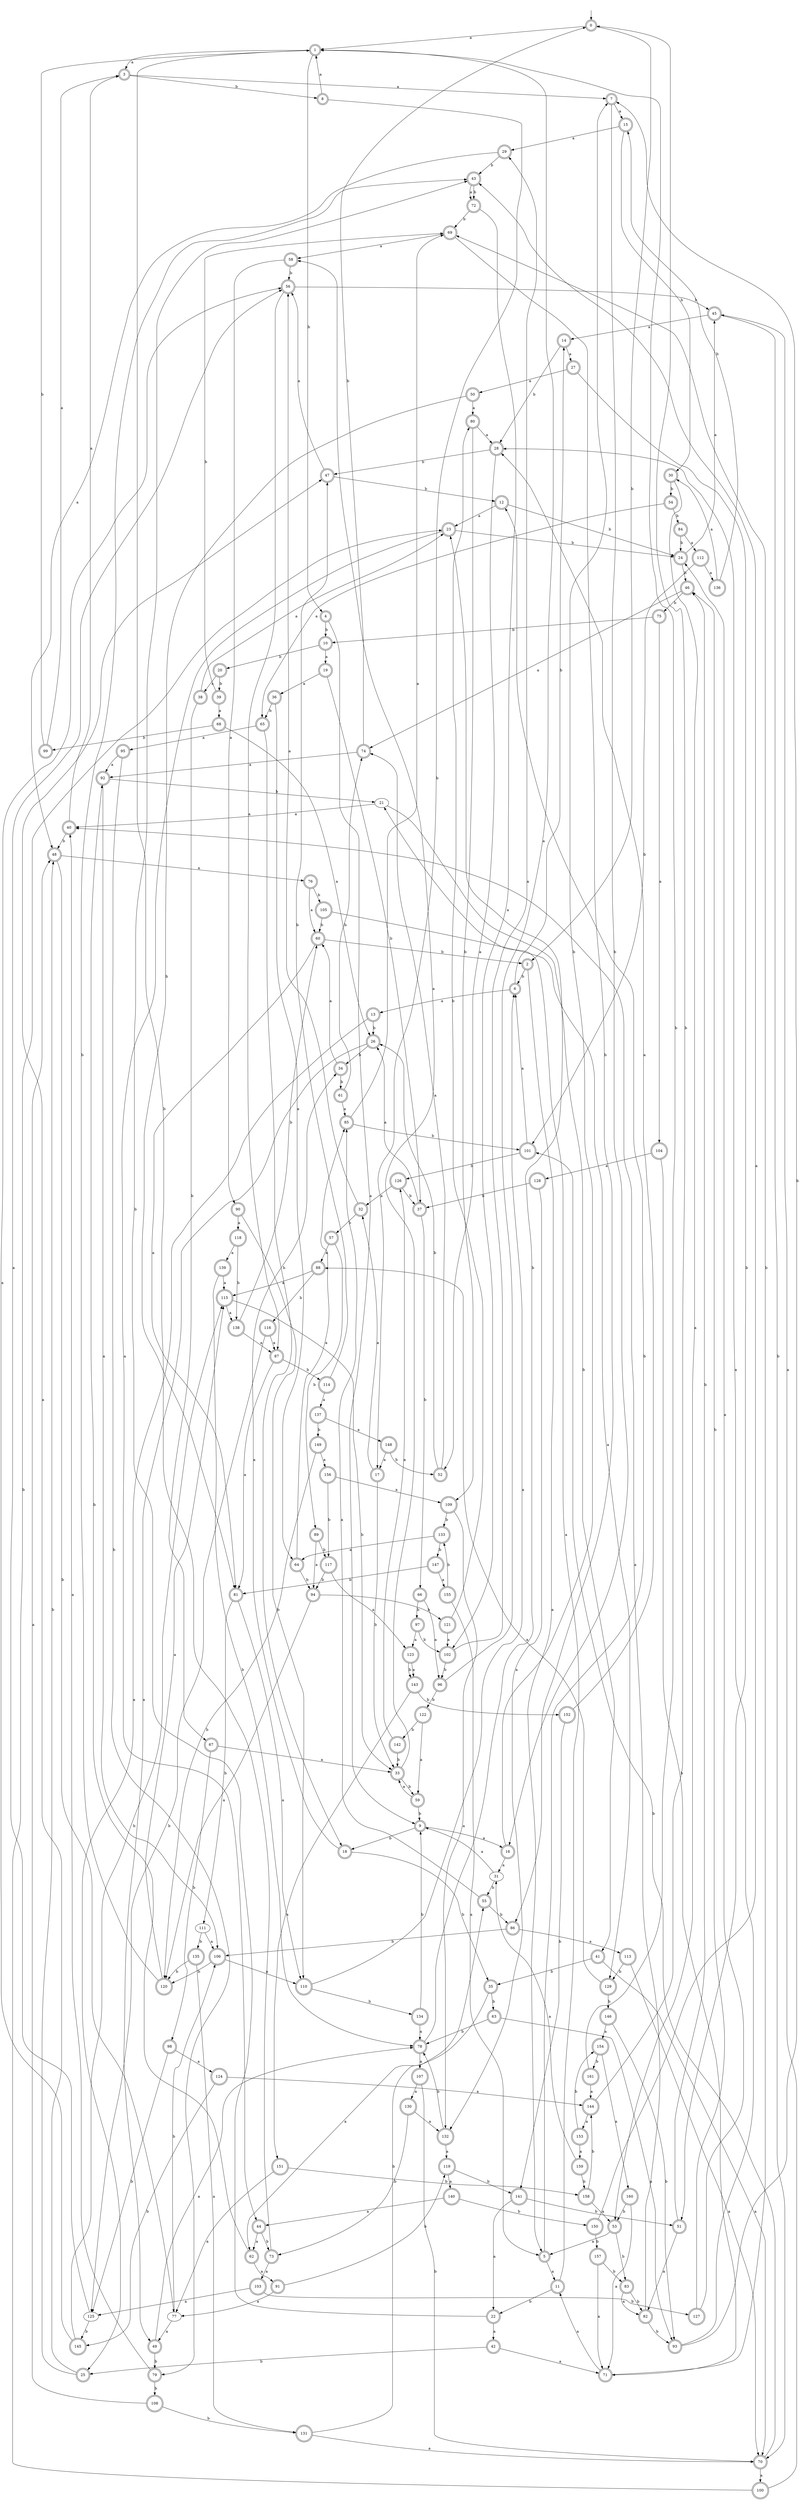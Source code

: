digraph RandomDFA {
  __start0 [label="", shape=none];
  __start0 -> 0 [label=""];
  0 [shape=circle] [shape=doublecircle]
  0 -> 1 [label="a"]
  0 -> 2 [label="b"]
  1 [shape=doublecircle]
  1 -> 3 [label="a"]
  1 -> 4 [label="b"]
  2 [shape=doublecircle]
  2 -> 5 [label="a"]
  2 -> 6 [label="b"]
  3 [shape=doublecircle]
  3 -> 7 [label="a"]
  3 -> 8 [label="b"]
  4 [shape=doublecircle]
  4 -> 9 [label="a"]
  4 -> 10 [label="b"]
  5 [shape=doublecircle]
  5 -> 11 [label="a"]
  5 -> 12 [label="b"]
  6 [shape=doublecircle]
  6 -> 13 [label="a"]
  6 -> 14 [label="b"]
  7 [shape=doublecircle]
  7 -> 15 [label="a"]
  7 -> 16 [label="b"]
  8 [shape=doublecircle]
  8 -> 1 [label="a"]
  8 -> 17 [label="b"]
  9 [shape=doublecircle]
  9 -> 16 [label="a"]
  9 -> 18 [label="b"]
  10 [shape=doublecircle]
  10 -> 19 [label="a"]
  10 -> 20 [label="b"]
  11 [shape=doublecircle]
  11 -> 21 [label="a"]
  11 -> 22 [label="b"]
  12 [shape=doublecircle]
  12 -> 23 [label="a"]
  12 -> 24 [label="b"]
  13 [shape=doublecircle]
  13 -> 25 [label="a"]
  13 -> 26 [label="b"]
  14 [shape=doublecircle]
  14 -> 27 [label="a"]
  14 -> 28 [label="b"]
  15 [shape=doublecircle]
  15 -> 29 [label="a"]
  15 -> 30 [label="b"]
  16 [shape=doublecircle]
  16 -> 31 [label="a"]
  16 -> 7 [label="b"]
  17 [shape=doublecircle]
  17 -> 32 [label="a"]
  17 -> 33 [label="b"]
  18 [shape=doublecircle]
  18 -> 34 [label="a"]
  18 -> 35 [label="b"]
  19 [shape=doublecircle]
  19 -> 36 [label="a"]
  19 -> 37 [label="b"]
  20 [shape=doublecircle]
  20 -> 38 [label="a"]
  20 -> 39 [label="b"]
  21
  21 -> 40 [label="a"]
  21 -> 41 [label="b"]
  22 [shape=doublecircle]
  22 -> 42 [label="a"]
  22 -> 43 [label="b"]
  23 [shape=doublecircle]
  23 -> 44 [label="a"]
  23 -> 24 [label="b"]
  24 [shape=doublecircle]
  24 -> 45 [label="a"]
  24 -> 46 [label="b"]
  25 [shape=doublecircle]
  25 -> 47 [label="a"]
  25 -> 48 [label="b"]
  26 [shape=doublecircle]
  26 -> 49 [label="a"]
  26 -> 34 [label="b"]
  27 [shape=doublecircle]
  27 -> 50 [label="a"]
  27 -> 51 [label="b"]
  28 [shape=doublecircle]
  28 -> 52 [label="a"]
  28 -> 47 [label="b"]
  29 [shape=doublecircle]
  29 -> 48 [label="a"]
  29 -> 43 [label="b"]
  30 [shape=doublecircle]
  30 -> 53 [label="a"]
  30 -> 54 [label="b"]
  31
  31 -> 9 [label="a"]
  31 -> 55 [label="b"]
  32 [shape=doublecircle]
  32 -> 56 [label="a"]
  32 -> 57 [label="b"]
  33 [shape=doublecircle]
  33 -> 58 [label="a"]
  33 -> 59 [label="b"]
  34 [shape=doublecircle]
  34 -> 60 [label="a"]
  34 -> 61 [label="b"]
  35 [shape=doublecircle]
  35 -> 62 [label="a"]
  35 -> 63 [label="b"]
  36 [shape=doublecircle]
  36 -> 64 [label="a"]
  36 -> 65 [label="b"]
  37 [shape=doublecircle]
  37 -> 26 [label="a"]
  37 -> 66 [label="b"]
  38 [shape=doublecircle]
  38 -> 23 [label="a"]
  38 -> 67 [label="b"]
  39 [shape=doublecircle]
  39 -> 68 [label="a"]
  39 -> 69 [label="b"]
  40 [shape=doublecircle]
  40 -> 3 [label="a"]
  40 -> 48 [label="b"]
  41 [shape=doublecircle]
  41 -> 70 [label="a"]
  41 -> 35 [label="b"]
  42 [shape=doublecircle]
  42 -> 71 [label="a"]
  42 -> 25 [label="b"]
  43 [shape=doublecircle]
  43 -> 72 [label="a"]
  43 -> 72 [label="b"]
  44 [shape=doublecircle]
  44 -> 62 [label="a"]
  44 -> 73 [label="b"]
  45 [shape=doublecircle]
  45 -> 14 [label="a"]
  45 -> 70 [label="b"]
  46 [shape=doublecircle]
  46 -> 74 [label="a"]
  46 -> 75 [label="b"]
  47 [shape=doublecircle]
  47 -> 56 [label="a"]
  47 -> 12 [label="b"]
  48 [shape=doublecircle]
  48 -> 76 [label="a"]
  48 -> 77 [label="b"]
  49 [shape=doublecircle]
  49 -> 78 [label="a"]
  49 -> 79 [label="b"]
  50 [shape=doublecircle]
  50 -> 80 [label="a"]
  50 -> 81 [label="b"]
  51 [shape=doublecircle]
  51 -> 82 [label="a"]
  51 -> 46 [label="b"]
  52 [shape=doublecircle]
  52 -> 74 [label="a"]
  52 -> 26 [label="b"]
  53 [shape=doublecircle]
  53 -> 5 [label="a"]
  53 -> 83 [label="b"]
  54 [shape=doublecircle]
  54 -> 65 [label="a"]
  54 -> 84 [label="b"]
  55 [shape=doublecircle]
  55 -> 85 [label="a"]
  55 -> 86 [label="b"]
  56 [shape=doublecircle]
  56 -> 87 [label="a"]
  56 -> 45 [label="b"]
  57 [shape=doublecircle]
  57 -> 88 [label="a"]
  57 -> 89 [label="b"]
  58 [shape=doublecircle]
  58 -> 90 [label="a"]
  58 -> 56 [label="b"]
  59 [shape=doublecircle]
  59 -> 33 [label="a"]
  59 -> 9 [label="b"]
  60 [shape=doublecircle]
  60 -> 81 [label="a"]
  60 -> 2 [label="b"]
  61 [shape=doublecircle]
  61 -> 85 [label="a"]
  61 -> 74 [label="b"]
  62 [shape=doublecircle]
  62 -> 91 [label="a"]
  62 -> 92 [label="b"]
  63 [shape=doublecircle]
  63 -> 93 [label="a"]
  63 -> 78 [label="b"]
  64 [shape=doublecircle]
  64 -> 85 [label="a"]
  64 -> 94 [label="b"]
  65 [shape=doublecircle]
  65 -> 95 [label="a"]
  65 -> 18 [label="b"]
  66 [shape=doublecircle]
  66 -> 96 [label="a"]
  66 -> 97 [label="b"]
  67 [shape=doublecircle]
  67 -> 33 [label="a"]
  67 -> 98 [label="b"]
  68 [shape=doublecircle]
  68 -> 26 [label="a"]
  68 -> 99 [label="b"]
  69 [shape=doublecircle]
  69 -> 58 [label="a"]
  69 -> 86 [label="b"]
  70 [shape=doublecircle]
  70 -> 100 [label="a"]
  70 -> 101 [label="b"]
  71 [shape=doublecircle]
  71 -> 11 [label="a"]
  71 -> 69 [label="b"]
  72 [shape=doublecircle]
  72 -> 102 [label="a"]
  72 -> 69 [label="b"]
  73 [shape=doublecircle]
  73 -> 103 [label="a"]
  73 -> 1 [label="b"]
  74 [shape=doublecircle]
  74 -> 92 [label="a"]
  74 -> 0 [label="b"]
  75 [shape=doublecircle]
  75 -> 104 [label="a"]
  75 -> 10 [label="b"]
  76 [shape=doublecircle]
  76 -> 60 [label="a"]
  76 -> 105 [label="b"]
  77
  77 -> 49 [label="a"]
  77 -> 106 [label="b"]
  78 [shape=doublecircle]
  78 -> 107 [label="a"]
  78 -> 23 [label="b"]
  79 [shape=doublecircle]
  79 -> 40 [label="a"]
  79 -> 108 [label="b"]
  80 [shape=doublecircle]
  80 -> 28 [label="a"]
  80 -> 109 [label="b"]
  81 [shape=doublecircle]
  81 -> 110 [label="a"]
  81 -> 111 [label="b"]
  82 [shape=doublecircle]
  82 -> 40 [label="a"]
  82 -> 93 [label="b"]
  83 [shape=doublecircle]
  83 -> 82 [label="a"]
  83 -> 82 [label="b"]
  84 [shape=doublecircle]
  84 -> 112 [label="a"]
  84 -> 24 [label="b"]
  85 [shape=doublecircle]
  85 -> 69 [label="a"]
  85 -> 101 [label="b"]
  86 [shape=doublecircle]
  86 -> 113 [label="a"]
  86 -> 106 [label="b"]
  87 [shape=doublecircle]
  87 -> 81 [label="a"]
  87 -> 114 [label="b"]
  88 [shape=doublecircle]
  88 -> 115 [label="a"]
  88 -> 116 [label="b"]
  89 [shape=doublecircle]
  89 -> 94 [label="a"]
  89 -> 117 [label="b"]
  90 [shape=doublecircle]
  90 -> 118 [label="a"]
  90 -> 110 [label="b"]
  91 [shape=doublecircle]
  91 -> 77 [label="a"]
  91 -> 119 [label="b"]
  92 [shape=doublecircle]
  92 -> 106 [label="a"]
  92 -> 21 [label="b"]
  93 [shape=doublecircle]
  93 -> 28 [label="a"]
  93 -> 7 [label="b"]
  94 [shape=doublecircle]
  94 -> 120 [label="a"]
  94 -> 121 [label="b"]
  95 [shape=doublecircle]
  95 -> 92 [label="a"]
  95 -> 79 [label="b"]
  96 [shape=doublecircle]
  96 -> 1 [label="a"]
  96 -> 122 [label="b"]
  97 [shape=doublecircle]
  97 -> 123 [label="a"]
  97 -> 102 [label="b"]
  98 [shape=doublecircle]
  98 -> 124 [label="a"]
  98 -> 125 [label="b"]
  99 [shape=doublecircle]
  99 -> 3 [label="a"]
  99 -> 1 [label="b"]
  100 [shape=doublecircle]
  100 -> 45 [label="a"]
  100 -> 23 [label="b"]
  101 [shape=doublecircle]
  101 -> 6 [label="a"]
  101 -> 126 [label="b"]
  102 [shape=doublecircle]
  102 -> 29 [label="a"]
  102 -> 96 [label="b"]
  103 [shape=doublecircle]
  103 -> 125 [label="a"]
  103 -> 127 [label="b"]
  104 [shape=doublecircle]
  104 -> 128 [label="a"]
  104 -> 71 [label="b"]
  105 [shape=doublecircle]
  105 -> 129 [label="a"]
  105 -> 60 [label="b"]
  106 [shape=doublecircle]
  106 -> 110 [label="a"]
  106 -> 120 [label="b"]
  107 [shape=doublecircle]
  107 -> 130 [label="a"]
  107 -> 70 [label="b"]
  108 [shape=doublecircle]
  108 -> 48 [label="a"]
  108 -> 131 [label="b"]
  109 [shape=doublecircle]
  109 -> 132 [label="a"]
  109 -> 133 [label="b"]
  110 [shape=doublecircle]
  110 -> 6 [label="a"]
  110 -> 134 [label="b"]
  111
  111 -> 106 [label="a"]
  111 -> 135 [label="b"]
  112 [shape=doublecircle]
  112 -> 136 [label="a"]
  112 -> 101 [label="b"]
  113 [shape=doublecircle]
  113 -> 70 [label="a"]
  113 -> 129 [label="b"]
  114 [shape=doublecircle]
  114 -> 137 [label="a"]
  114 -> 47 [label="b"]
  115 [shape=doublecircle]
  115 -> 138 [label="a"]
  115 -> 33 [label="b"]
  116 [shape=doublecircle]
  116 -> 87 [label="a"]
  116 -> 125 [label="b"]
  117 [shape=doublecircle]
  117 -> 123 [label="a"]
  117 -> 94 [label="b"]
  118 [shape=doublecircle]
  118 -> 139 [label="a"]
  118 -> 138 [label="b"]
  119 [shape=doublecircle]
  119 -> 140 [label="a"]
  119 -> 141 [label="b"]
  120 [shape=doublecircle]
  120 -> 115 [label="a"]
  120 -> 43 [label="b"]
  121 [shape=doublecircle]
  121 -> 102 [label="a"]
  121 -> 80 [label="b"]
  122 [shape=doublecircle]
  122 -> 59 [label="a"]
  122 -> 142 [label="b"]
  123 [shape=doublecircle]
  123 -> 143 [label="a"]
  123 -> 143 [label="b"]
  124 [shape=doublecircle]
  124 -> 144 [label="a"]
  124 -> 145 [label="b"]
  125
  125 -> 56 [label="a"]
  125 -> 145 [label="b"]
  126 [shape=doublecircle]
  126 -> 32 [label="a"]
  126 -> 37 [label="b"]
  127 [shape=doublecircle]
  127 -> 24 [label="a"]
  127 -> 46 [label="b"]
  128 [shape=doublecircle]
  128 -> 132 [label="a"]
  128 -> 37 [label="b"]
  129 [shape=doublecircle]
  129 -> 88 [label="a"]
  129 -> 146 [label="b"]
  130 [shape=doublecircle]
  130 -> 132 [label="a"]
  130 -> 73 [label="b"]
  131 [shape=doublecircle]
  131 -> 70 [label="a"]
  131 -> 55 [label="b"]
  132 [shape=doublecircle]
  132 -> 119 [label="a"]
  132 -> 78 [label="b"]
  133 [shape=doublecircle]
  133 -> 64 [label="a"]
  133 -> 147 [label="b"]
  134 [shape=doublecircle]
  134 -> 78 [label="a"]
  134 -> 9 [label="b"]
  135 [shape=doublecircle]
  135 -> 131 [label="a"]
  135 -> 120 [label="b"]
  136 [shape=doublecircle]
  136 -> 30 [label="a"]
  136 -> 15 [label="b"]
  137 [shape=doublecircle]
  137 -> 148 [label="a"]
  137 -> 149 [label="b"]
  138 [shape=doublecircle]
  138 -> 87 [label="a"]
  138 -> 60 [label="b"]
  139 [shape=doublecircle]
  139 -> 115 [label="a"]
  139 -> 78 [label="b"]
  140 [shape=doublecircle]
  140 -> 44 [label="a"]
  140 -> 150 [label="b"]
  141 [shape=doublecircle]
  141 -> 22 [label="a"]
  141 -> 51 [label="b"]
  142 [shape=doublecircle]
  142 -> 126 [label="a"]
  142 -> 33 [label="b"]
  143 [shape=doublecircle]
  143 -> 151 [label="a"]
  143 -> 152 [label="b"]
  144 [shape=doublecircle]
  144 -> 153 [label="a"]
  144 -> 0 [label="b"]
  145 [shape=doublecircle]
  145 -> 56 [label="a"]
  145 -> 115 [label="b"]
  146 [shape=doublecircle]
  146 -> 154 [label="a"]
  146 -> 93 [label="b"]
  147 [shape=doublecircle]
  147 -> 155 [label="a"]
  147 -> 81 [label="b"]
  148 [shape=doublecircle]
  148 -> 17 [label="a"]
  148 -> 52 [label="b"]
  149 [shape=doublecircle]
  149 -> 156 [label="a"]
  149 -> 120 [label="b"]
  150 [shape=doublecircle]
  150 -> 43 [label="a"]
  150 -> 157 [label="b"]
  151 [shape=doublecircle]
  151 -> 77 [label="a"]
  151 -> 158 [label="b"]
  152 [shape=doublecircle]
  152 -> 28 [label="a"]
  152 -> 141 [label="b"]
  153 [shape=doublecircle]
  153 -> 159 [label="a"]
  153 -> 154 [label="b"]
  154 [shape=doublecircle]
  154 -> 160 [label="a"]
  154 -> 161 [label="b"]
  155 [shape=doublecircle]
  155 -> 5 [label="a"]
  155 -> 133 [label="b"]
  156 [shape=doublecircle]
  156 -> 109 [label="a"]
  156 -> 117 [label="b"]
  157 [shape=doublecircle]
  157 -> 71 [label="a"]
  157 -> 83 [label="b"]
  158 [shape=doublecircle]
  158 -> 53 [label="a"]
  158 -> 144 [label="b"]
  159 [shape=doublecircle]
  159 -> 31 [label="a"]
  159 -> 158 [label="b"]
  160 [shape=doublecircle]
  160 -> 71 [label="a"]
  160 -> 53 [label="b"]
  161 [shape=doublecircle]
  161 -> 144 [label="a"]
  161 -> 1 [label="b"]
}
